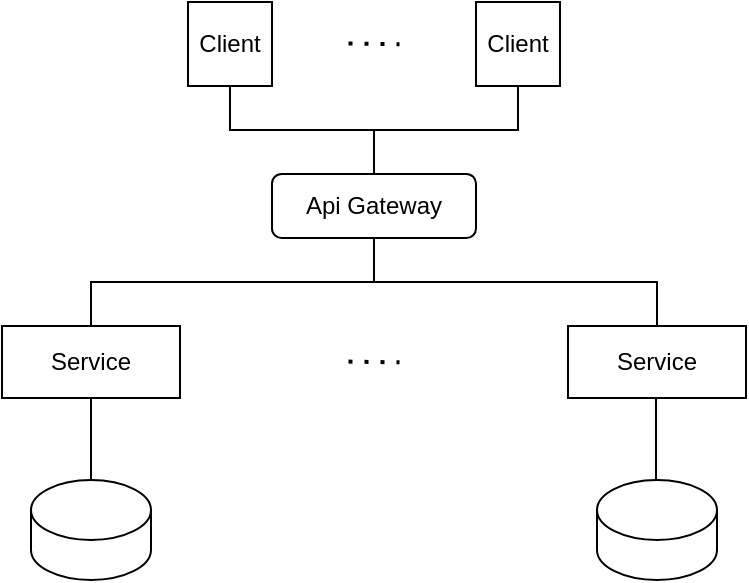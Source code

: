 <mxfile version="22.1.7" type="device">
  <diagram name="Pagina-1" id="zklYbT65FYoGmUEhbWzT">
    <mxGraphModel dx="1050" dy="-2973" grid="1" gridSize="10" guides="1" tooltips="1" connect="1" arrows="1" fold="1" page="1" pageScale="1" pageWidth="827" pageHeight="1169" math="0" shadow="0">
      <root>
        <mxCell id="0" />
        <mxCell id="1" parent="0" />
        <mxCell id="gG4qA7yCQe9BDquvV_Gb-1" style="edgeStyle=orthogonalEdgeStyle;rounded=0;orthogonalLoop=1;jettySize=auto;html=1;exitX=0.5;exitY=1;exitDx=0;exitDy=0;entryX=0.5;entryY=0;entryDx=0;entryDy=0;endArrow=none;endFill=0;" edge="1" parent="1" source="gG4qA7yCQe9BDquvV_Gb-2" target="gG4qA7yCQe9BDquvV_Gb-7">
          <mxGeometry relative="1" as="geometry" />
        </mxCell>
        <mxCell id="gG4qA7yCQe9BDquvV_Gb-2" value="Client" style="whiteSpace=wrap;html=1;aspect=fixed;" vertex="1" parent="1">
          <mxGeometry x="293" y="3970" width="42" height="42" as="geometry" />
        </mxCell>
        <mxCell id="gG4qA7yCQe9BDquvV_Gb-3" style="edgeStyle=orthogonalEdgeStyle;rounded=0;orthogonalLoop=1;jettySize=auto;html=1;exitX=0.5;exitY=1;exitDx=0;exitDy=0;entryX=0.5;entryY=0;entryDx=0;entryDy=0;endArrow=none;endFill=0;" edge="1" parent="1" source="gG4qA7yCQe9BDquvV_Gb-4" target="gG4qA7yCQe9BDquvV_Gb-7">
          <mxGeometry relative="1" as="geometry" />
        </mxCell>
        <mxCell id="gG4qA7yCQe9BDquvV_Gb-4" value="Client" style="whiteSpace=wrap;html=1;aspect=fixed;" vertex="1" parent="1">
          <mxGeometry x="437" y="3970" width="42" height="42" as="geometry" />
        </mxCell>
        <mxCell id="gG4qA7yCQe9BDquvV_Gb-5" style="edgeStyle=orthogonalEdgeStyle;rounded=0;orthogonalLoop=1;jettySize=auto;html=1;exitX=0.5;exitY=1;exitDx=0;exitDy=0;entryX=0.5;entryY=0;entryDx=0;entryDy=0;endArrow=none;endFill=0;" edge="1" parent="1" source="gG4qA7yCQe9BDquvV_Gb-7" target="gG4qA7yCQe9BDquvV_Gb-8">
          <mxGeometry relative="1" as="geometry" />
        </mxCell>
        <mxCell id="gG4qA7yCQe9BDquvV_Gb-6" style="edgeStyle=orthogonalEdgeStyle;rounded=0;orthogonalLoop=1;jettySize=auto;html=1;exitX=0.5;exitY=1;exitDx=0;exitDy=0;entryX=0.5;entryY=0;entryDx=0;entryDy=0;endArrow=none;endFill=0;" edge="1" parent="1" source="gG4qA7yCQe9BDquvV_Gb-7" target="gG4qA7yCQe9BDquvV_Gb-9">
          <mxGeometry relative="1" as="geometry" />
        </mxCell>
        <mxCell id="gG4qA7yCQe9BDquvV_Gb-7" value="Api Gateway" style="rounded=1;whiteSpace=wrap;html=1;" vertex="1" parent="1">
          <mxGeometry x="335" y="4056" width="102" height="32" as="geometry" />
        </mxCell>
        <mxCell id="gG4qA7yCQe9BDquvV_Gb-8" value="Service" style="rounded=0;whiteSpace=wrap;html=1;" vertex="1" parent="1">
          <mxGeometry x="200" y="4132" width="89" height="36" as="geometry" />
        </mxCell>
        <mxCell id="gG4qA7yCQe9BDquvV_Gb-9" value="Service" style="rounded=0;whiteSpace=wrap;html=1;" vertex="1" parent="1">
          <mxGeometry x="483" y="4132" width="89" height="36" as="geometry" />
        </mxCell>
        <mxCell id="gG4qA7yCQe9BDquvV_Gb-10" value="" style="shape=cylinder3;whiteSpace=wrap;html=1;boundedLbl=1;backgroundOutline=1;size=15;" vertex="1" parent="1">
          <mxGeometry x="214.5" y="4209" width="60" height="50" as="geometry" />
        </mxCell>
        <mxCell id="gG4qA7yCQe9BDquvV_Gb-11" value="" style="shape=cylinder3;whiteSpace=wrap;html=1;boundedLbl=1;backgroundOutline=1;size=15;" vertex="1" parent="1">
          <mxGeometry x="497.5" y="4209" width="60" height="50" as="geometry" />
        </mxCell>
        <mxCell id="gG4qA7yCQe9BDquvV_Gb-12" value="" style="endArrow=none;html=1;rounded=0;exitX=0.5;exitY=0;exitDx=0;exitDy=0;exitPerimeter=0;entryX=0.5;entryY=1;entryDx=0;entryDy=0;" edge="1" parent="1" source="gG4qA7yCQe9BDquvV_Gb-10" target="gG4qA7yCQe9BDquvV_Gb-8">
          <mxGeometry width="50" height="50" relative="1" as="geometry">
            <mxPoint x="200" y="4218" as="sourcePoint" />
            <mxPoint x="250" y="4168" as="targetPoint" />
          </mxGeometry>
        </mxCell>
        <mxCell id="gG4qA7yCQe9BDquvV_Gb-13" value="" style="endArrow=none;html=1;rounded=0;exitX=0.5;exitY=0;exitDx=0;exitDy=0;exitPerimeter=0;entryX=0.5;entryY=1;entryDx=0;entryDy=0;" edge="1" parent="1">
          <mxGeometry width="50" height="50" relative="1" as="geometry">
            <mxPoint x="527" y="4209" as="sourcePoint" />
            <mxPoint x="527" y="4168" as="targetPoint" />
          </mxGeometry>
        </mxCell>
        <mxCell id="gG4qA7yCQe9BDquvV_Gb-14" value="" style="endArrow=none;dashed=1;html=1;dashPattern=1 3;strokeWidth=2;rounded=0;" edge="1" parent="1">
          <mxGeometry width="50" height="50" relative="1" as="geometry">
            <mxPoint x="373.25" y="4149.81" as="sourcePoint" />
            <mxPoint x="398.75" y="4150.18" as="targetPoint" />
          </mxGeometry>
        </mxCell>
        <mxCell id="gG4qA7yCQe9BDquvV_Gb-15" value="" style="endArrow=none;dashed=1;html=1;dashPattern=1 3;strokeWidth=2;rounded=0;" edge="1" parent="1">
          <mxGeometry width="50" height="50" relative="1" as="geometry">
            <mxPoint x="373.25" y="3990.78" as="sourcePoint" />
            <mxPoint x="398.75" y="3991.15" as="targetPoint" />
          </mxGeometry>
        </mxCell>
      </root>
    </mxGraphModel>
  </diagram>
</mxfile>
